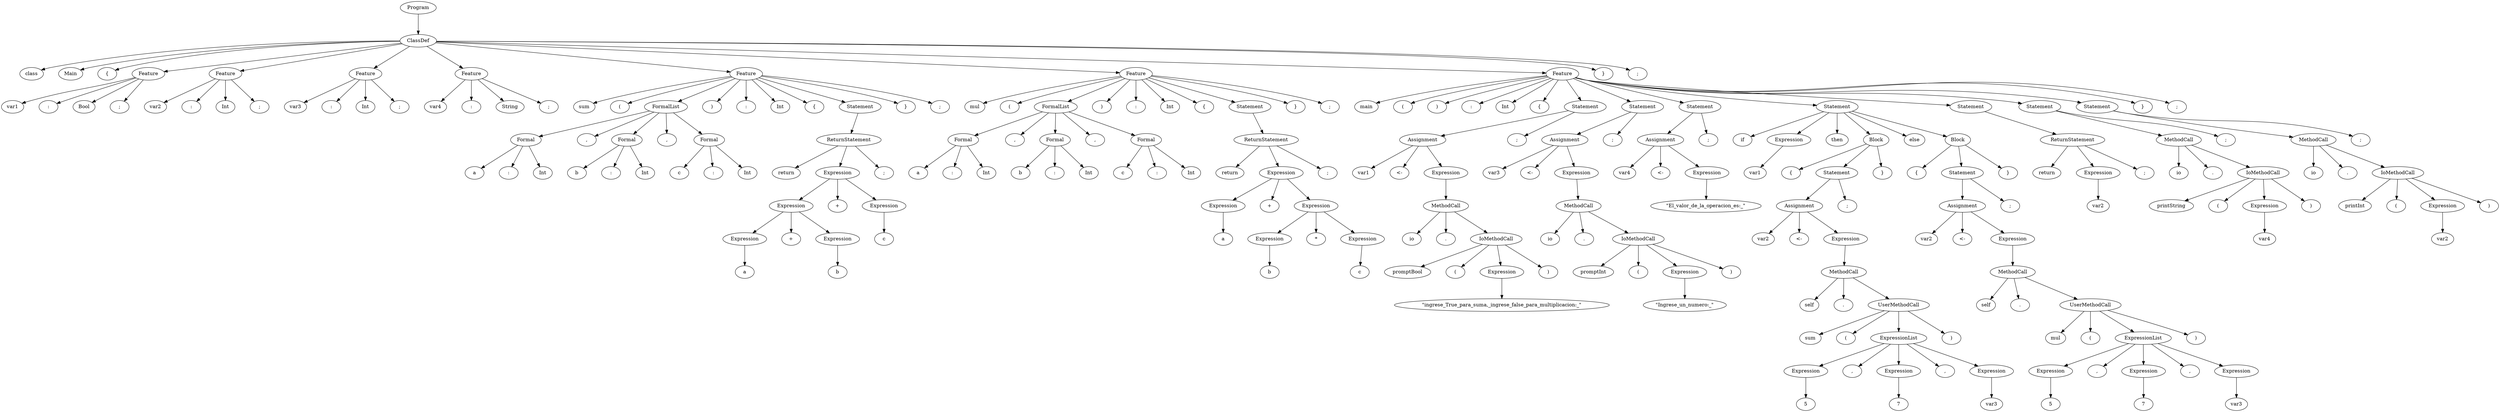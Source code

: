 digraph tree {
rankdir=TB;
nodesep=0.6;
ranksep=0.8;
    "Program_2931271989392" [label="Program"];
    "ClassDef_2931271989504" [label="ClassDef"];
    "class_2931297066368" [label="class"];
    "Main_2931297066432" [label="Main"];
    "{_2931297066560" [label="{"];
    "Feature_2931271989616" [label="Feature"];
    "var1_2929223295104" [label="var1"];
    ":_2929223295936" [label=":"];
    "Bool_2929223296000" [label="Bool"];
    ";_2929223296064" [label=";"];
    "Feature_2931271990064" [label="Feature"];
    "var2_2929223295744" [label="var2"];
    ":_2929223296256" [label=":"];
    "Int_2929223296320" [label="Int"];
    ";_2929223296384" [label=";"];
    "Feature_2931271990176" [label="Feature"];
    "var3_2929223296512" [label="var3"];
    ":_2929223296576" [label=":"];
    "Int_2929223296640" [label="Int"];
    ";_2929223296704" [label=";"];
    "Feature_2931271990288" [label="Feature"];
    "var4_2929223296832" [label="var4"];
    ":_2929223296896" [label=":"];
    "String_2929223296960" [label="String"];
    ";_2929223297024" [label=";"];
    "Feature_2931271990400" [label="Feature"];
    "sum_2929223297152" [label="sum"];
    "(_2931270161920" [label="("];
    "FormalList_2931271990624" [label="FormalList"];
    "Formal_2931271990736" [label="Formal"];
    "a_2929223297344" [label="a"];
    ":_2929223297536" [label=":"];
    "Int_2929223297600" [label="Int"];
    ",_2929223297728" [label=","];
    "Formal_2931271990848" [label="Formal"];
    "b_2929223297856" [label="b"];
    ":_2929223297920" [label=":"];
    "Int_2929223297984" [label="Int"];
    ",_2929223298112" [label=","];
    "Formal_2931271990960" [label="Formal"];
    "c_2929223297472" [label="c"];
    ":_2929223298368" [label=":"];
    "Int_2929223298432" [label="Int"];
    ")_2929223298496" [label=")"];
    ":_2929223298560" [label=":"];
    "Int_2929223298688" [label="Int"];
    "{_2929223298752" [label="{"];
    "Statement_2931271991072" [label="Statement"];
    "ReturnStatement_2929223311536" [label="ReturnStatement"];
    "return_2929223298816" [label="return"];
    "Expression_2929223312992" [label="Expression"];
    "Expression_2929223312544" [label="Expression"];
    "Expression_2929223311648" [label="Expression"];
    "a_2929223308096" [label="a"];
    "+_2929223309632" [label="+"];
    "Expression_2929223312656" [label="Expression"];
    "b_2929223340480" [label="b"];
    "+_2929223307776" [label="+"];
    "Expression_2929223313104" [label="Expression"];
    "c_2929223295808" [label="c"];
    ";_2931268968832" [label=";"];
    "}_2929223340736" [label="}"];
    ";_2929223298304" [label=";"];
    "Feature_2929223313440" [label="Feature"];
    "mul_2929223296128" [label="mul"];
    "(_2929223341056" [label="("];
    "FormalList_2929223313552" [label="FormalList"];
    "Formal_2929223313664" [label="Formal"];
    "a_2929223340992" [label="a"];
    ":_2929223340608" [label=":"];
    "Int_2929223341184" [label="Int"];
    ",_2929223341248" [label=","];
    "Formal_2929223313776" [label="Formal"];
    "b_2929223341376" [label="b"];
    ":_2929223341120" [label=":"];
    "Int_2929223341440" [label="Int"];
    ",_2929223341504" [label=","];
    "Formal_2929223313888" [label="Formal"];
    "c_2929223341312" [label="c"];
    ":_2929223341696" [label=":"];
    "Int_2929223341760" [label="Int"];
    ")_2929223341824" [label=")"];
    ":_2929223341888" [label=":"];
    "Int_2929223342016" [label="Int"];
    "{_2929223342080" [label="{"];
    "Statement_2929223314000" [label="Statement"];
    "ReturnStatement_2929223314112" [label="ReturnStatement"];
    "return_2929223341952" [label="return"];
    "Expression_2929223314336" [label="Expression"];
    "Expression_2929223314224" [label="Expression"];
    "a_2929223342272" [label="a"];
    "+_2929223308800" [label="+"];
    "Expression_2929223315008" [label="Expression"];
    "Expression_2929223314448" [label="Expression"];
    "b_2929223340800" [label="b"];
    "*_2929223342528" [label="*"];
    "Expression_2929223314672" [label="Expression"];
    "c_2929223340672" [label="c"];
    ";_2929223340416" [label=";"];
    "}_2929223340288" [label="}"];
    ";_2929223307712" [label=";"];
    "Feature_2929223315120" [label="Feature"];
    "main_2929223295168" [label="main"];
    "(_2929223310656" [label="("];
    ")_2931297066624" [label=")"];
    ":_2929223356672" [label=":"];
    "Int_2929223356608" [label="Int"];
    "{_2929223358528" [label="{"];
    "Statement_2929223315232" [label="Statement"];
    "Assignment_2929223368880" [label="Assignment"];
    "var1_2929223358720" [label="var1"];
    "<-_2929223358656" [label="<-"];
    "Expression_2929223368992" [label="Expression"];
    "MethodCall_2929223369216" [label="MethodCall"];
    "io_2929223358848" [label="io"];
    "._2929223358784" [label="."];
    "IoMethodCall_2929223369328" [label="IoMethodCall"];
    "promptBool_2929223358912" [label="promptBool"];
    "(_2929223359104" [label="("];
    "Expression_2929223369440" [label="Expression"];
    "\\\"ingrese_True_para_suma,_ingrese_false_para_multiplicacion:_\\\"_2929223359168" [label="\"ingrese_True_para_suma,_ingrese_false_para_multiplicacion:_\""];
    ")_2929223358592" [label=")"];
    ";_2929223359424" [label=";"];
    "Statement_2929223369776" [label="Statement"];
    "Assignment_2929223369888" [label="Assignment"];
    "var3_2929223359488" [label="var3"];
    "<-_2929223359552" [label="<-"];
    "Expression_2929223370000" [label="Expression"];
    "MethodCall_2929223370112" [label="MethodCall"];
    "io_2929223359616" [label="io"];
    "._2929223359680" [label="."];
    "IoMethodCall_2929223370224" [label="IoMethodCall"];
    "promptInt_2929223359808" [label="promptInt"];
    "(_2929223359360" [label="("];
    "Expression_2929223370336" [label="Expression"];
    "\\\"Ingrese_un_numero:_\\\"_2929223359936" [label="\"Ingrese_un_numero:_\""];
    ")_2929223359744" [label=")"];
    ";_2929223360000" [label=";"];
    "Statement_2929223370448" [label="Statement"];
    "Assignment_2929223370560" [label="Assignment"];
    "var4_2929223356800" [label="var4"];
    "<-_2929223360064" [label="<-"];
    "Expression_2929223370672" [label="Expression"];
    "\\\"El_valor_de_la_operacion_es:_\\\"_2929223360192" [label="\"El_valor_de_la_operacion_es:_\""];
    ";_2929223360128" [label=";"];
    "Statement_2929223370784" [label="Statement"];
    "if_2929223360320" [label="if"];
    "Expression_2929223371008" [label="Expression"];
    "var1_2929223360384" [label="var1"];
    "then_2929223360256" [label="then"];
    "Block_2929223371344" [label="Block"];
    "{_2929223359872" [label="{"];
    "Statement_2929223371456" [label="Statement"];
    "Assignment_2929223371568" [label="Assignment"];
    "var2_2929223360448" [label="var2"];
    "<-_2929223385344" [label="<-"];
    "Expression_2929223371680" [label="Expression"];
    "MethodCall_2929223371792" [label="MethodCall"];
    "self_2929223385408" [label="self"];
    "._2929223385472" [label="."];
    "UserMethodCall_2929223371904" [label="UserMethodCall"];
    "sum_2929223385600" [label="sum"];
    "(_2929223385152" [label="("];
    "ExpressionList_2929223372016" [label="ExpressionList"];
    "Expression_2929223372128" [label="Expression"];
    "5_2929223385536" [label="5"];
    ",_2929223385920" [label=","];
    "Expression_2929223372464" [label="Expression"];
    "7_2929223386048" [label="7"];
    ",_2929223386112" [label=","];
    "Expression_2929223372576" [label="Expression"];
    "var3_2929223386240" [label="var3"];
    ")_2929223386368" [label=")"];
    ";_2929223386432" [label=";"];
    "}_2929223386496" [label="}"];
    "else_2929223386688" [label="else"];
    "Block_2929223389248" [label="Block"];
    "{_2929223386880" [label="{"];
    "Statement_2929223389360" [label="Statement"];
    "Assignment_2929223389472" [label="Assignment"];
    "var2_2929223386752" [label="var2"];
    "<-_2929223387008" [label="<-"];
    "Expression_2929223389584" [label="Expression"];
    "MethodCall_2929223389696" [label="MethodCall"];
    "self_2929223386944" [label="self"];
    "._2929223387264" [label="."];
    "UserMethodCall_2929223389808" [label="UserMethodCall"];
    "mul_2929223387392" [label="mul"];
    "(_2929223387456" [label="("];
    "ExpressionList_2929223389920" [label="ExpressionList"];
    "Expression_2929223390032" [label="Expression"];
    "5_2929223387200" [label="5"];
    ",_2929223387712" [label=","];
    "Expression_2929223390144" [label="Expression"];
    "7_2929223387840" [label="7"];
    ",_2929223387904" [label=","];
    "Expression_2929223390256" [label="Expression"];
    "var3_2929223388032" [label="var3"];
    ")_2929223388160" [label=")"];
    ";_2929223388224" [label=";"];
    "}_2929223388288" [label="}"];
    "Statement_2929223390368" [label="Statement"];
    "ReturnStatement_2929223390480" [label="ReturnStatement"];
    "return_2929223388352" [label="return"];
    "Expression_2929223390592" [label="Expression"];
    "var2_2929223388608" [label="var2"];
    ";_2929223388672" [label=";"];
    "Statement_2929223390704" [label="Statement"];
    "MethodCall_2929223390928" [label="MethodCall"];
    "io_2929223388736" [label="io"];
    "._2929223388992" [label="."];
    "IoMethodCall_2929223391040" [label="IoMethodCall"];
    "printString_2929223389120" [label="printString"];
    "(_2929223388800" [label="("];
    "Expression_2929223391152" [label="Expression"];
    "var4_2929223401664" [label="var4"];
    ")_2929223401728" [label=")"];
    ";_2929223401792" [label=";"];
    "Statement_2929223391264" [label="Statement"];
    "MethodCall_2929223391376" [label="MethodCall"];
    "io_2929223401536" [label="io"];
    "._2929223402048" [label="."];
    "IoMethodCall_2929223391488" [label="IoMethodCall"];
    "printInt_2929223402176" [label="printInt"];
    "(_2929223402240" [label="("];
    "Expression_2929223391600" [label="Expression"];
    "var2_2929223402368" [label="var2"];
    ")_2929223402432" [label=")"];
    ";_2929223402496" [label=";"];
    "}_2929223402560" [label="}"];
    ";_2929223402624" [label=";"];
    "}_2929223402688" [label="}"];
    ";_2929223402752" [label=";"];
    "Program_2931271989392" -> "ClassDef_2931271989504";
    "ClassDef_2931271989504" -> "class_2931297066368";
    "ClassDef_2931271989504" -> "Main_2931297066432";
    "ClassDef_2931271989504" -> "{_2931297066560";
    "ClassDef_2931271989504" -> "Feature_2931271989616";
    "ClassDef_2931271989504" -> "Feature_2931271990064";
    "ClassDef_2931271989504" -> "Feature_2931271990176";
    "ClassDef_2931271989504" -> "Feature_2931271990288";
    "ClassDef_2931271989504" -> "Feature_2931271990400";
    "ClassDef_2931271989504" -> "Feature_2929223313440";
    "ClassDef_2931271989504" -> "Feature_2929223315120";
    "ClassDef_2931271989504" -> "}_2929223402688";
    "ClassDef_2931271989504" -> ";_2929223402752";
    "Feature_2931271989616" -> "var1_2929223295104";
    "Feature_2931271989616" -> ":_2929223295936";
    "Feature_2931271989616" -> "Bool_2929223296000";
    "Feature_2931271989616" -> ";_2929223296064";
    "Feature_2931271990064" -> "var2_2929223295744";
    "Feature_2931271990064" -> ":_2929223296256";
    "Feature_2931271990064" -> "Int_2929223296320";
    "Feature_2931271990064" -> ";_2929223296384";
    "Feature_2931271990176" -> "var3_2929223296512";
    "Feature_2931271990176" -> ":_2929223296576";
    "Feature_2931271990176" -> "Int_2929223296640";
    "Feature_2931271990176" -> ";_2929223296704";
    "Feature_2931271990288" -> "var4_2929223296832";
    "Feature_2931271990288" -> ":_2929223296896";
    "Feature_2931271990288" -> "String_2929223296960";
    "Feature_2931271990288" -> ";_2929223297024";
    "Feature_2931271990400" -> "sum_2929223297152";
    "Feature_2931271990400" -> "(_2931270161920";
    "Feature_2931271990400" -> "FormalList_2931271990624";
    "Feature_2931271990400" -> ")_2929223298496";
    "Feature_2931271990400" -> ":_2929223298560";
    "Feature_2931271990400" -> "Int_2929223298688";
    "Feature_2931271990400" -> "{_2929223298752";
    "Feature_2931271990400" -> "Statement_2931271991072";
    "Feature_2931271990400" -> "}_2929223340736";
    "Feature_2931271990400" -> ";_2929223298304";
    "FormalList_2931271990624" -> "Formal_2931271990736";
    "FormalList_2931271990624" -> ",_2929223297728";
    "FormalList_2931271990624" -> "Formal_2931271990848";
    "FormalList_2931271990624" -> ",_2929223298112";
    "FormalList_2931271990624" -> "Formal_2931271990960";
    "Formal_2931271990736" -> "a_2929223297344";
    "Formal_2931271990736" -> ":_2929223297536";
    "Formal_2931271990736" -> "Int_2929223297600";
    "Formal_2931271990848" -> "b_2929223297856";
    "Formal_2931271990848" -> ":_2929223297920";
    "Formal_2931271990848" -> "Int_2929223297984";
    "Formal_2931271990960" -> "c_2929223297472";
    "Formal_2931271990960" -> ":_2929223298368";
    "Formal_2931271990960" -> "Int_2929223298432";
    "Statement_2931271991072" -> "ReturnStatement_2929223311536";
    "ReturnStatement_2929223311536" -> "return_2929223298816";
    "ReturnStatement_2929223311536" -> "Expression_2929223312992";
    "ReturnStatement_2929223311536" -> ";_2931268968832";
    "Expression_2929223312992" -> "Expression_2929223312544";
    "Expression_2929223312992" -> "+_2929223307776";
    "Expression_2929223312992" -> "Expression_2929223313104";
    "Expression_2929223312544" -> "Expression_2929223311648";
    "Expression_2929223312544" -> "+_2929223309632";
    "Expression_2929223312544" -> "Expression_2929223312656";
    "Expression_2929223311648" -> "a_2929223308096";
    "Expression_2929223312656" -> "b_2929223340480";
    "Expression_2929223313104" -> "c_2929223295808";
    "Feature_2929223313440" -> "mul_2929223296128";
    "Feature_2929223313440" -> "(_2929223341056";
    "Feature_2929223313440" -> "FormalList_2929223313552";
    "Feature_2929223313440" -> ")_2929223341824";
    "Feature_2929223313440" -> ":_2929223341888";
    "Feature_2929223313440" -> "Int_2929223342016";
    "Feature_2929223313440" -> "{_2929223342080";
    "Feature_2929223313440" -> "Statement_2929223314000";
    "Feature_2929223313440" -> "}_2929223340288";
    "Feature_2929223313440" -> ";_2929223307712";
    "FormalList_2929223313552" -> "Formal_2929223313664";
    "FormalList_2929223313552" -> ",_2929223341248";
    "FormalList_2929223313552" -> "Formal_2929223313776";
    "FormalList_2929223313552" -> ",_2929223341504";
    "FormalList_2929223313552" -> "Formal_2929223313888";
    "Formal_2929223313664" -> "a_2929223340992";
    "Formal_2929223313664" -> ":_2929223340608";
    "Formal_2929223313664" -> "Int_2929223341184";
    "Formal_2929223313776" -> "b_2929223341376";
    "Formal_2929223313776" -> ":_2929223341120";
    "Formal_2929223313776" -> "Int_2929223341440";
    "Formal_2929223313888" -> "c_2929223341312";
    "Formal_2929223313888" -> ":_2929223341696";
    "Formal_2929223313888" -> "Int_2929223341760";
    "Statement_2929223314000" -> "ReturnStatement_2929223314112";
    "ReturnStatement_2929223314112" -> "return_2929223341952";
    "ReturnStatement_2929223314112" -> "Expression_2929223314336";
    "ReturnStatement_2929223314112" -> ";_2929223340416";
    "Expression_2929223314336" -> "Expression_2929223314224";
    "Expression_2929223314336" -> "+_2929223308800";
    "Expression_2929223314336" -> "Expression_2929223315008";
    "Expression_2929223314224" -> "a_2929223342272";
    "Expression_2929223315008" -> "Expression_2929223314448";
    "Expression_2929223315008" -> "*_2929223342528";
    "Expression_2929223315008" -> "Expression_2929223314672";
    "Expression_2929223314448" -> "b_2929223340800";
    "Expression_2929223314672" -> "c_2929223340672";
    "Feature_2929223315120" -> "main_2929223295168";
    "Feature_2929223315120" -> "(_2929223310656";
    "Feature_2929223315120" -> ")_2931297066624";
    "Feature_2929223315120" -> ":_2929223356672";
    "Feature_2929223315120" -> "Int_2929223356608";
    "Feature_2929223315120" -> "{_2929223358528";
    "Feature_2929223315120" -> "Statement_2929223315232";
    "Feature_2929223315120" -> "Statement_2929223369776";
    "Feature_2929223315120" -> "Statement_2929223370448";
    "Feature_2929223315120" -> "Statement_2929223370784";
    "Feature_2929223315120" -> "Statement_2929223390368";
    "Feature_2929223315120" -> "Statement_2929223390704";
    "Feature_2929223315120" -> "Statement_2929223391264";
    "Feature_2929223315120" -> "}_2929223402560";
    "Feature_2929223315120" -> ";_2929223402624";
    "Statement_2929223315232" -> "Assignment_2929223368880";
    "Statement_2929223315232" -> ";_2929223359424";
    "Assignment_2929223368880" -> "var1_2929223358720";
    "Assignment_2929223368880" -> "<-_2929223358656";
    "Assignment_2929223368880" -> "Expression_2929223368992";
    "Expression_2929223368992" -> "MethodCall_2929223369216";
    "MethodCall_2929223369216" -> "io_2929223358848";
    "MethodCall_2929223369216" -> "._2929223358784";
    "MethodCall_2929223369216" -> "IoMethodCall_2929223369328";
    "IoMethodCall_2929223369328" -> "promptBool_2929223358912";
    "IoMethodCall_2929223369328" -> "(_2929223359104";
    "IoMethodCall_2929223369328" -> "Expression_2929223369440";
    "IoMethodCall_2929223369328" -> ")_2929223358592";
    "Expression_2929223369440" -> "\\\"ingrese_True_para_suma,_ingrese_false_para_multiplicacion:_\\\"_2929223359168";
    "Statement_2929223369776" -> "Assignment_2929223369888";
    "Statement_2929223369776" -> ";_2929223360000";
    "Assignment_2929223369888" -> "var3_2929223359488";
    "Assignment_2929223369888" -> "<-_2929223359552";
    "Assignment_2929223369888" -> "Expression_2929223370000";
    "Expression_2929223370000" -> "MethodCall_2929223370112";
    "MethodCall_2929223370112" -> "io_2929223359616";
    "MethodCall_2929223370112" -> "._2929223359680";
    "MethodCall_2929223370112" -> "IoMethodCall_2929223370224";
    "IoMethodCall_2929223370224" -> "promptInt_2929223359808";
    "IoMethodCall_2929223370224" -> "(_2929223359360";
    "IoMethodCall_2929223370224" -> "Expression_2929223370336";
    "IoMethodCall_2929223370224" -> ")_2929223359744";
    "Expression_2929223370336" -> "\\\"Ingrese_un_numero:_\\\"_2929223359936";
    "Statement_2929223370448" -> "Assignment_2929223370560";
    "Statement_2929223370448" -> ";_2929223360128";
    "Assignment_2929223370560" -> "var4_2929223356800";
    "Assignment_2929223370560" -> "<-_2929223360064";
    "Assignment_2929223370560" -> "Expression_2929223370672";
    "Expression_2929223370672" -> "\\\"El_valor_de_la_operacion_es:_\\\"_2929223360192";
    "Statement_2929223370784" -> "if_2929223360320";
    "Statement_2929223370784" -> "Expression_2929223371008";
    "Statement_2929223370784" -> "then_2929223360256";
    "Statement_2929223370784" -> "Block_2929223371344";
    "Statement_2929223370784" -> "else_2929223386688";
    "Statement_2929223370784" -> "Block_2929223389248";
    "Expression_2929223371008" -> "var1_2929223360384";
    "Block_2929223371344" -> "{_2929223359872";
    "Block_2929223371344" -> "Statement_2929223371456";
    "Block_2929223371344" -> "}_2929223386496";
    "Statement_2929223371456" -> "Assignment_2929223371568";
    "Statement_2929223371456" -> ";_2929223386432";
    "Assignment_2929223371568" -> "var2_2929223360448";
    "Assignment_2929223371568" -> "<-_2929223385344";
    "Assignment_2929223371568" -> "Expression_2929223371680";
    "Expression_2929223371680" -> "MethodCall_2929223371792";
    "MethodCall_2929223371792" -> "self_2929223385408";
    "MethodCall_2929223371792" -> "._2929223385472";
    "MethodCall_2929223371792" -> "UserMethodCall_2929223371904";
    "UserMethodCall_2929223371904" -> "sum_2929223385600";
    "UserMethodCall_2929223371904" -> "(_2929223385152";
    "UserMethodCall_2929223371904" -> "ExpressionList_2929223372016";
    "UserMethodCall_2929223371904" -> ")_2929223386368";
    "ExpressionList_2929223372016" -> "Expression_2929223372128";
    "ExpressionList_2929223372016" -> ",_2929223385920";
    "ExpressionList_2929223372016" -> "Expression_2929223372464";
    "ExpressionList_2929223372016" -> ",_2929223386112";
    "ExpressionList_2929223372016" -> "Expression_2929223372576";
    "Expression_2929223372128" -> "5_2929223385536";
    "Expression_2929223372464" -> "7_2929223386048";
    "Expression_2929223372576" -> "var3_2929223386240";
    "Block_2929223389248" -> "{_2929223386880";
    "Block_2929223389248" -> "Statement_2929223389360";
    "Block_2929223389248" -> "}_2929223388288";
    "Statement_2929223389360" -> "Assignment_2929223389472";
    "Statement_2929223389360" -> ";_2929223388224";
    "Assignment_2929223389472" -> "var2_2929223386752";
    "Assignment_2929223389472" -> "<-_2929223387008";
    "Assignment_2929223389472" -> "Expression_2929223389584";
    "Expression_2929223389584" -> "MethodCall_2929223389696";
    "MethodCall_2929223389696" -> "self_2929223386944";
    "MethodCall_2929223389696" -> "._2929223387264";
    "MethodCall_2929223389696" -> "UserMethodCall_2929223389808";
    "UserMethodCall_2929223389808" -> "mul_2929223387392";
    "UserMethodCall_2929223389808" -> "(_2929223387456";
    "UserMethodCall_2929223389808" -> "ExpressionList_2929223389920";
    "UserMethodCall_2929223389808" -> ")_2929223388160";
    "ExpressionList_2929223389920" -> "Expression_2929223390032";
    "ExpressionList_2929223389920" -> ",_2929223387712";
    "ExpressionList_2929223389920" -> "Expression_2929223390144";
    "ExpressionList_2929223389920" -> ",_2929223387904";
    "ExpressionList_2929223389920" -> "Expression_2929223390256";
    "Expression_2929223390032" -> "5_2929223387200";
    "Expression_2929223390144" -> "7_2929223387840";
    "Expression_2929223390256" -> "var3_2929223388032";
    "Statement_2929223390368" -> "ReturnStatement_2929223390480";
    "ReturnStatement_2929223390480" -> "return_2929223388352";
    "ReturnStatement_2929223390480" -> "Expression_2929223390592";
    "ReturnStatement_2929223390480" -> ";_2929223388672";
    "Expression_2929223390592" -> "var2_2929223388608";
    "Statement_2929223390704" -> "MethodCall_2929223390928";
    "Statement_2929223390704" -> ";_2929223401792";
    "MethodCall_2929223390928" -> "io_2929223388736";
    "MethodCall_2929223390928" -> "._2929223388992";
    "MethodCall_2929223390928" -> "IoMethodCall_2929223391040";
    "IoMethodCall_2929223391040" -> "printString_2929223389120";
    "IoMethodCall_2929223391040" -> "(_2929223388800";
    "IoMethodCall_2929223391040" -> "Expression_2929223391152";
    "IoMethodCall_2929223391040" -> ")_2929223401728";
    "Expression_2929223391152" -> "var4_2929223401664";
    "Statement_2929223391264" -> "MethodCall_2929223391376";
    "Statement_2929223391264" -> ";_2929223402496";
    "MethodCall_2929223391376" -> "io_2929223401536";
    "MethodCall_2929223391376" -> "._2929223402048";
    "MethodCall_2929223391376" -> "IoMethodCall_2929223391488";
    "IoMethodCall_2929223391488" -> "printInt_2929223402176";
    "IoMethodCall_2929223391488" -> "(_2929223402240";
    "IoMethodCall_2929223391488" -> "Expression_2929223391600";
    "IoMethodCall_2929223391488" -> ")_2929223402432";
    "Expression_2929223391600" -> "var2_2929223402368";
}
